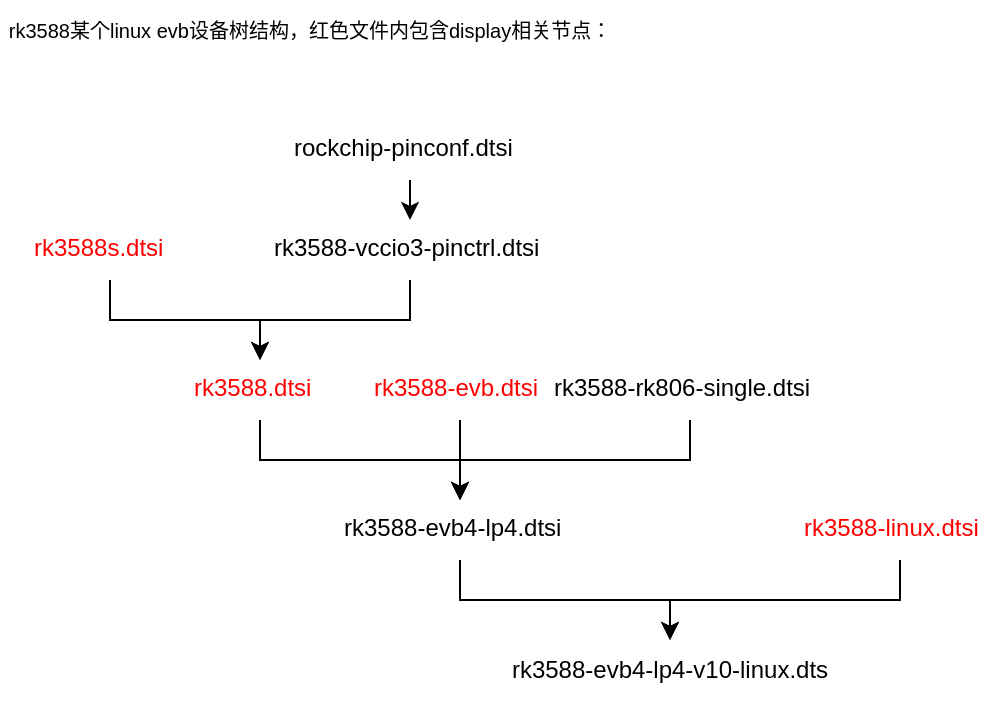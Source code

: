<mxfile version="24.8.2">
  <diagram name="Page-1" id="6-gjoGEpxw4ECkMXdpWF">
    <mxGraphModel dx="1891" dy="1707" grid="1" gridSize="10" guides="1" tooltips="1" connect="1" arrows="1" fold="1" page="1" pageScale="1" pageWidth="827" pageHeight="1169" math="0" shadow="0">
      <root>
        <mxCell id="0" />
        <mxCell id="1" parent="0" />
        <mxCell id="JoGAnePk4Ze11UbTm-mj-1" value="rk3588-evb4-lp4-v10-linux.dts" style="text;html=1;align=center;verticalAlign=middle;whiteSpace=wrap;rounded=0;" vertex="1" parent="1">
          <mxGeometry x="180" y="190" width="210" height="30" as="geometry" />
        </mxCell>
        <mxCell id="JoGAnePk4Ze11UbTm-mj-14" style="edgeStyle=orthogonalEdgeStyle;rounded=0;orthogonalLoop=1;jettySize=auto;html=1;exitX=0.5;exitY=1;exitDx=0;exitDy=0;entryX=0.5;entryY=0;entryDx=0;entryDy=0;" edge="1" parent="1" source="JoGAnePk4Ze11UbTm-mj-2" target="JoGAnePk4Ze11UbTm-mj-1">
          <mxGeometry relative="1" as="geometry" />
        </mxCell>
        <UserObject label="rk3588-evb4-lp4.dtsi" id="JoGAnePk4Ze11UbTm-mj-2">
          <mxCell style="text;whiteSpace=wrap;html=1;" vertex="1" parent="1">
            <mxGeometry x="120" y="120" width="120" height="30" as="geometry" />
          </mxCell>
        </UserObject>
        <mxCell id="JoGAnePk4Ze11UbTm-mj-15" style="edgeStyle=orthogonalEdgeStyle;rounded=0;orthogonalLoop=1;jettySize=auto;html=1;exitX=0.5;exitY=1;exitDx=0;exitDy=0;entryX=0.5;entryY=0;entryDx=0;entryDy=0;" edge="1" parent="1" source="JoGAnePk4Ze11UbTm-mj-3" target="JoGAnePk4Ze11UbTm-mj-1">
          <mxGeometry relative="1" as="geometry" />
        </mxCell>
        <UserObject label="&lt;font color=&quot;#ff0000&quot;&gt;rk3588-linux.dtsi&lt;/font&gt;" id="JoGAnePk4Ze11UbTm-mj-3">
          <mxCell style="text;whiteSpace=wrap;html=1;" vertex="1" parent="1">
            <mxGeometry x="350" y="120" width="100" height="30" as="geometry" />
          </mxCell>
        </UserObject>
        <mxCell id="JoGAnePk4Ze11UbTm-mj-10" style="edgeStyle=orthogonalEdgeStyle;rounded=0;orthogonalLoop=1;jettySize=auto;html=1;exitX=0.5;exitY=1;exitDx=0;exitDy=0;entryX=0.5;entryY=0;entryDx=0;entryDy=0;" edge="1" parent="1" source="JoGAnePk4Ze11UbTm-mj-4" target="JoGAnePk4Ze11UbTm-mj-2">
          <mxGeometry relative="1" as="geometry" />
        </mxCell>
        <UserObject label="&lt;font color=&quot;#ff0000&quot;&gt;rk3588.dtsi&lt;/font&gt;" id="JoGAnePk4Ze11UbTm-mj-4">
          <mxCell style="text;whiteSpace=wrap;html=1;" vertex="1" parent="1">
            <mxGeometry x="45" y="50" width="70" height="30" as="geometry" />
          </mxCell>
        </UserObject>
        <mxCell id="JoGAnePk4Ze11UbTm-mj-11" style="edgeStyle=orthogonalEdgeStyle;rounded=0;orthogonalLoop=1;jettySize=auto;html=1;exitX=0.5;exitY=1;exitDx=0;exitDy=0;entryX=0.5;entryY=0;entryDx=0;entryDy=0;" edge="1" parent="1" source="JoGAnePk4Ze11UbTm-mj-5" target="JoGAnePk4Ze11UbTm-mj-2">
          <mxGeometry relative="1" as="geometry" />
        </mxCell>
        <UserObject label="&lt;font color=&quot;#ff0000&quot;&gt;rk3588-evb.dtsi&lt;/font&gt;" id="JoGAnePk4Ze11UbTm-mj-5">
          <mxCell style="text;whiteSpace=wrap;html=1;" vertex="1" parent="1">
            <mxGeometry x="135" y="50" width="90" height="30" as="geometry" />
          </mxCell>
        </UserObject>
        <mxCell id="JoGAnePk4Ze11UbTm-mj-16" style="edgeStyle=orthogonalEdgeStyle;rounded=0;orthogonalLoop=1;jettySize=auto;html=1;exitX=0.5;exitY=1;exitDx=0;exitDy=0;entryX=0.5;entryY=0;entryDx=0;entryDy=0;" edge="1" parent="1" source="JoGAnePk4Ze11UbTm-mj-6" target="JoGAnePk4Ze11UbTm-mj-2">
          <mxGeometry relative="1" as="geometry" />
        </mxCell>
        <UserObject label="rk3588-rk806-single.dtsi" id="JoGAnePk4Ze11UbTm-mj-6">
          <mxCell style="text;whiteSpace=wrap;html=1;" vertex="1" parent="1">
            <mxGeometry x="225" y="50" width="140" height="30" as="geometry" />
          </mxCell>
        </UserObject>
        <mxCell id="JoGAnePk4Ze11UbTm-mj-9" style="edgeStyle=orthogonalEdgeStyle;rounded=0;orthogonalLoop=1;jettySize=auto;html=1;exitX=0.5;exitY=1;exitDx=0;exitDy=0;entryX=0.5;entryY=0;entryDx=0;entryDy=0;" edge="1" parent="1" source="JoGAnePk4Ze11UbTm-mj-7" target="JoGAnePk4Ze11UbTm-mj-4">
          <mxGeometry relative="1" as="geometry" />
        </mxCell>
        <UserObject label="&lt;font color=&quot;#ff0000&quot;&gt;rk3588s.dtsi&lt;/font&gt;" id="JoGAnePk4Ze11UbTm-mj-7">
          <mxCell style="text;whiteSpace=wrap;html=1;" vertex="1" parent="1">
            <mxGeometry x="-35" y="-20" width="80" height="30" as="geometry" />
          </mxCell>
        </UserObject>
        <mxCell id="JoGAnePk4Ze11UbTm-mj-19" style="edgeStyle=orthogonalEdgeStyle;rounded=0;orthogonalLoop=1;jettySize=auto;html=1;exitX=0.5;exitY=1;exitDx=0;exitDy=0;entryX=0.5;entryY=0;entryDx=0;entryDy=0;" edge="1" parent="1" source="JoGAnePk4Ze11UbTm-mj-8" target="JoGAnePk4Ze11UbTm-mj-4">
          <mxGeometry relative="1" as="geometry" />
        </mxCell>
        <UserObject label="rk3588-vccio3-pinctrl.dtsi" id="JoGAnePk4Ze11UbTm-mj-8">
          <mxCell style="text;whiteSpace=wrap;html=1;" vertex="1" parent="1">
            <mxGeometry x="85" y="-20" width="140" height="30" as="geometry" />
          </mxCell>
        </UserObject>
        <mxCell id="JoGAnePk4Ze11UbTm-mj-18" style="edgeStyle=orthogonalEdgeStyle;rounded=0;orthogonalLoop=1;jettySize=auto;html=1;exitX=0.5;exitY=1;exitDx=0;exitDy=0;entryX=0.5;entryY=0;entryDx=0;entryDy=0;" edge="1" parent="1" source="JoGAnePk4Ze11UbTm-mj-17" target="JoGAnePk4Ze11UbTm-mj-8">
          <mxGeometry relative="1" as="geometry" />
        </mxCell>
        <UserObject label="rockchip-pinconf.dtsi" id="JoGAnePk4Ze11UbTm-mj-17">
          <mxCell style="text;whiteSpace=wrap;html=1;" vertex="1" parent="1">
            <mxGeometry x="95" y="-70" width="120" height="30" as="geometry" />
          </mxCell>
        </UserObject>
        <mxCell id="JoGAnePk4Ze11UbTm-mj-22" value="&lt;font style=&quot;font-size: 10px;&quot;&gt;rk3588某个linux evb设备树结构，红色文件内包含display相关节点：&lt;/font&gt;" style="text;html=1;align=center;verticalAlign=middle;whiteSpace=wrap;rounded=0;" vertex="1" parent="1">
          <mxGeometry x="-50" y="-130" width="310" height="30" as="geometry" />
        </mxCell>
      </root>
    </mxGraphModel>
  </diagram>
</mxfile>
